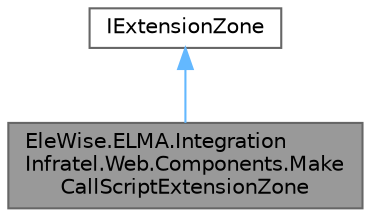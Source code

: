 digraph "EleWise.ELMA.IntegrationInfratel.Web.Components.MakeCallScriptExtensionZone"
{
 // LATEX_PDF_SIZE
  bgcolor="transparent";
  edge [fontname=Helvetica,fontsize=10,labelfontname=Helvetica,labelfontsize=10];
  node [fontname=Helvetica,fontsize=10,shape=box,height=0.2,width=0.4];
  Node1 [id="Node000001",label="EleWise.ELMA.Integration\lInfratel.Web.Components.Make\lCallScriptExtensionZone",height=0.2,width=0.4,color="gray40", fillcolor="grey60", style="filled", fontcolor="black",tooltip="Скрипт исходящего вызова"];
  Node2 -> Node1 [id="edge1_Node000001_Node000002",dir="back",color="steelblue1",style="solid",tooltip=" "];
  Node2 [id="Node000002",label="IExtensionZone",height=0.2,width=0.4,color="gray40", fillcolor="white", style="filled",tooltip=" "];
}
